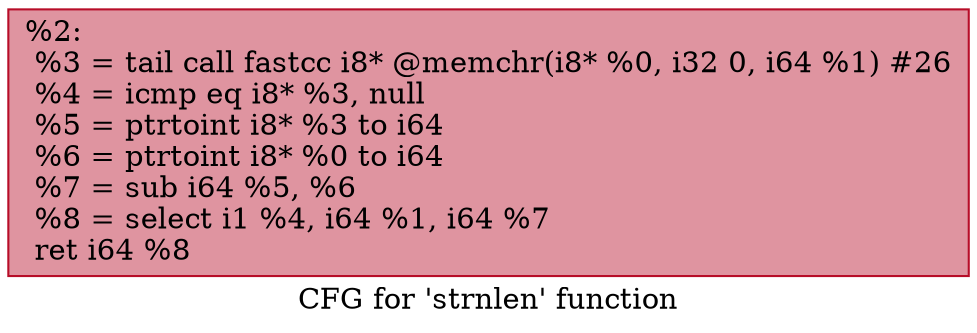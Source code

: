 digraph "CFG for 'strnlen' function" {
	label="CFG for 'strnlen' function";

	Node0x25410c0 [shape=record,color="#b70d28ff", style=filled, fillcolor="#b70d2870",label="{%2:\l  %3 = tail call fastcc i8* @memchr(i8* %0, i32 0, i64 %1) #26\l  %4 = icmp eq i8* %3, null\l  %5 = ptrtoint i8* %3 to i64\l  %6 = ptrtoint i8* %0 to i64\l  %7 = sub i64 %5, %6\l  %8 = select i1 %4, i64 %1, i64 %7\l  ret i64 %8\l}"];
}
